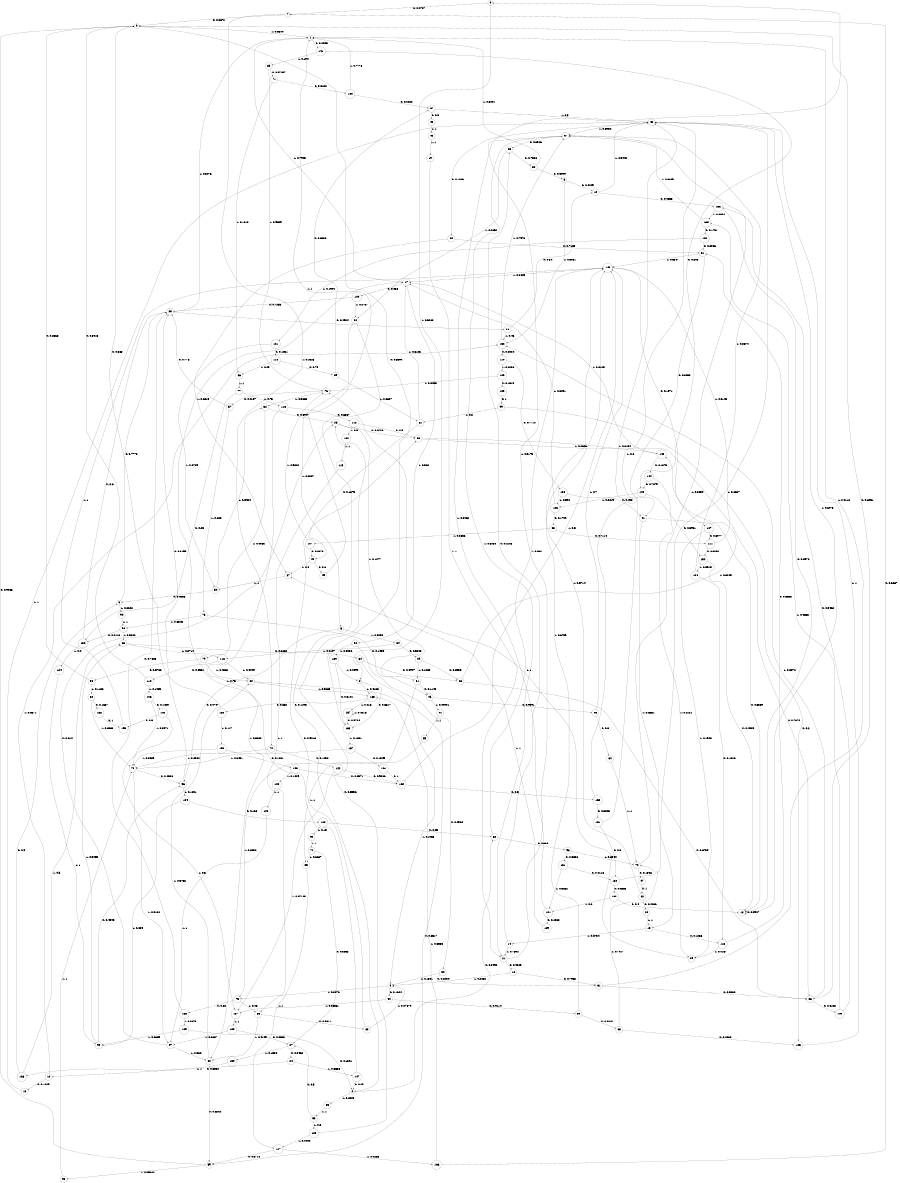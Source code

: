 digraph "ch2faceL11" {
size = "6,8.5";
ratio = "fill";
node [shape = circle];
node [fontsize = 24];
edge [fontsize = 24];
0 -> 7 [label = "0: 0.4737   "];
0 -> 8 [label = "1: 0.5263   "];
1 -> 141 [label = "0: 0.2055   "];
1 -> 17 [label = "1: 0.7945   "];
2 -> 62 [label = "0: 0.8492   "];
2 -> 88 [label = "1: 0.1508   "];
3 -> 10 [label = "0: 0.4049   "];
3 -> 132 [label = "1: 0.5951   "];
4 -> 44 [label = "0: 0.1624   "];
4 -> 75 [label = "1: 0.8376   "];
5 -> 56 [label = "0: 0.4747   "];
5 -> 34 [label = "1: 0.5253   "];
6 -> 23 [label = "0: 0.7778   "];
6 -> 90 [label = "1: 0.2222   "];
7 -> 9 [label = "0: 0.8672   "];
7 -> 72 [label = "1: 0.1328   "];
8 -> 163 [label = "0: 0.5817   "];
8 -> 165 [label = "1: 0.4183   "];
9 -> 33 [label = "0: 0.6451   "];
9 -> 1 [label = "1: 0.3549   "];
10 -> 153 [label = "0: 0.4558   "];
10 -> 42 [label = "1: 0.5442   "];
11 -> 10 [label = "0: 0.54     "];
11 -> 132 [label = "1: 0.46     "];
12 -> 13 [label = "0: 0.1429   "];
12 -> 132 [label = "1: 0.8571   "];
13 -> 42 [label = "1: 1        "];
14 -> 25 [label = "0: 0.2108   "];
14 -> 21 [label = "1: 0.7892   "];
15 -> 118 [label = "0: 0.1266   "];
15 -> 14 [label = "1: 0.8734   "];
16 -> 31 [label = "0: 0.7968   "];
16 -> 4 [label = "1: 0.2032   "];
17 -> 109 [label = "0: 0.438    "];
17 -> 22 [label = "1: 0.562    "];
18 -> 18 [label = "0: 0.3927   "];
18 -> 42 [label = "1: 0.6073   "];
19 -> 21 [label = "1: 1        "];
20 -> 15 [label = "1: 1        "];
21 -> 16 [label = "0: 0.4825   "];
21 -> 0 [label = "1: 0.5175   "];
22 -> 30 [label = "0: 0.4964   "];
22 -> 169 [label = "1: 0.5036   "];
23 -> 11 [label = "0: 0.4924   "];
23 -> 1 [label = "1: 0.5076   "];
24 -> 12 [label = "0: 0.6364   "];
24 -> 147 [label = "1: 0.3636   "];
25 -> 38 [label = "0: 0.7308   "];
25 -> 50 [label = "1: 0.2692   "];
26 -> 33 [label = "0: 0.6755   "];
26 -> 146 [label = "1: 0.3245   "];
27 -> 24 [label = "0: 0.8462   "];
27 -> 159 [label = "1: 0.1538   "];
28 -> 36 [label = "0: 0.8723   "];
28 -> 51 [label = "1: 0.1277   "];
29 -> 26 [label = "0: 0.8935   "];
29 -> 51 [label = "1: 0.1065   "];
30 -> 31 [label = "0: 0.8409   "];
30 -> 4 [label = "1: 0.1591   "];
31 -> 33 [label = "0: 0.5888   "];
31 -> 1 [label = "1: 0.4112   "];
32 -> 28 [label = "0: 0.5947   "];
32 -> 79 [label = "1: 0.4053   "];
33 -> 149 [label = "0: 0.6128   "];
33 -> 132 [label = "1: 0.3872   "];
34 -> 29 [label = "0: 0.5803   "];
34 -> 116 [label = "1: 0.4197   "];
35 -> 117 [label = "1: 1        "];
36 -> 33 [label = "0: 0.7674   "];
36 -> 146 [label = "1: 0.2326   "];
37 -> 25 [label = "0: 0.3946   "];
37 -> 21 [label = "1: 0.6054   "];
38 -> 3 [label = "0: 0.3999   "];
38 -> 1 [label = "1: 0.6001   "];
39 -> 67 [label = "0: 0.3333   "];
39 -> 81 [label = "1: 0.6667   "];
40 -> 20 [label = "0: 0.4286   "];
40 -> 145 [label = "1: 0.5714   "];
41 -> 18 [label = "0: 0.3339   "];
41 -> 15 [label = "1: 0.6661   "];
42 -> 82 [label = "0: 0.1046   "];
42 -> 37 [label = "1: 0.8954   "];
43 -> 19 [label = "1: 1        "];
44 -> 69 [label = "0: 0.9114   "];
44 -> 137 [label = "1: 0.08861  "];
45 -> 49 [label = "0: 0.6      "];
45 -> 87 [label = "1: 0.4      "];
46 -> 98 [label = "0: 0.9091   "];
46 -> 91 [label = "1: 0.09091  "];
47 -> 40 [label = "0: 1        "];
48 -> 43 [label = "1: 1        "];
49 -> 1 [label = "1: 1        "];
50 -> 2 [label = "0: 0.1193   "];
50 -> 5 [label = "1: 0.8807   "];
51 -> 46 [label = "0: 0.1148   "];
51 -> 75 [label = "1: 0.8852   "];
52 -> 168 [label = "0: 0.1667   "];
52 -> 78 [label = "1: 0.8333   "];
53 -> 27 [label = "0: 0.5      "];
53 -> 125 [label = "1: 0.5      "];
54 -> 6 [label = "0: 0.4536   "];
54 -> 32 [label = "1: 0.5464   "];
55 -> 35 [label = "1: 1        "];
56 -> 23 [label = "0: 0.8199   "];
56 -> 104 [label = "1: 0.1801   "];
57 -> 23 [label = "0: 0.775    "];
57 -> 73 [label = "1: 0.225    "];
58 -> 9 [label = "0: 0.8868   "];
58 -> 52 [label = "1: 0.1132   "];
59 -> 9 [label = "0: 0.9066   "];
59 -> 93 [label = "1: 0.09342  "];
60 -> 59 [label = "0: 0.6317   "];
60 -> 165 [label = "1: 0.3683   "];
61 -> 41 [label = "0: 0.3653   "];
61 -> 145 [label = "1: 0.6347   "];
62 -> 96 [label = "0: 0.368    "];
62 -> 145 [label = "1: 0.632    "];
63 -> 36 [label = "0: 0.9213   "];
63 -> 4 [label = "1: 0.07874  "];
64 -> 26 [label = "0: 0.8947   "];
64 -> 4 [label = "1: 0.1053   "];
65 -> 63 [label = "0: 0.5811   "];
65 -> 80 [label = "1: 0.4189   "];
66 -> 64 [label = "0: 0.6286   "];
66 -> 116 [label = "1: 0.3714   "];
67 -> 48 [label = "0: 0.5      "];
67 -> 42 [label = "1: 0.5      "];
68 -> 148 [label = "0: 0.2083   "];
68 -> 70 [label = "1: 0.7917   "];
69 -> 68 [label = "0: 0.3241   "];
69 -> 145 [label = "1: 0.6759   "];
70 -> 47 [label = "0: 0.1346   "];
70 -> 37 [label = "1: 0.8654   "];
71 -> 100 [label = "0: 0.8182   "];
71 -> 86 [label = "1: 0.1818   "];
72 -> 142 [label = "0: 0.1458   "];
72 -> 78 [label = "1: 0.8542   "];
73 -> 46 [label = "0: 0.1455   "];
73 -> 94 [label = "1: 0.8545   "];
74 -> 27 [label = "0: 0.3333   "];
74 -> 35 [label = "1: 0.6667   "];
75 -> 156 [label = "0: 0.52     "];
75 -> 65 [label = "1: 0.48     "];
76 -> 57 [label = "0: 0.4137   "];
76 -> 32 [label = "1: 0.5863   "];
77 -> 130 [label = "0: 0.25     "];
77 -> 113 [label = "1: 0.75     "];
78 -> 56 [label = "0: 0.4838   "];
78 -> 97 [label = "1: 0.5162   "];
79 -> 58 [label = "0: 0.5738   "];
79 -> 60 [label = "1: 0.4262   "];
80 -> 59 [label = "0: 0.6242   "];
80 -> 60 [label = "1: 0.3758   "];
81 -> 45 [label = "0: 0.1875   "];
81 -> 17 [label = "1: 0.8125   "];
82 -> 61 [label = "0: 0.7185   "];
82 -> 87 [label = "1: 0.2815   "];
83 -> 111 [label = "0: 0.7114   "];
83 -> 107 [label = "1: 0.2886   "];
84 -> 70 [label = "1: 1        "];
85 -> 71 [label = "0: 0.07407  "];
85 -> 76 [label = "1: 0.9259   "];
86 -> 77 [label = "1: 1        "];
87 -> 54 [label = "1: 1        "];
88 -> 53 [label = "1: 1        "];
89 -> 76 [label = "1: 1        "];
90 -> 94 [label = "1: 1        "];
91 -> 55 [label = "1: 1        "];
92 -> 74 [label = "1: 1        "];
93 -> 78 [label = "1: 1        "];
94 -> 130 [label = "0: 0.4118   "];
94 -> 66 [label = "1: 0.5882   "];
95 -> 56 [label = "0: 0.4545   "];
95 -> 66 [label = "1: 0.5455   "];
96 -> 131 [label = "0: 0.3656   "];
96 -> 70 [label = "1: 0.6344   "];
97 -> 28 [label = "0: 0.612    "];
97 -> 80 [label = "1: 0.388    "];
98 -> 84 [label = "0: 0.3      "];
98 -> 145 [label = "1: 0.7      "];
99 -> 148 [label = "0: 0.2      "];
99 -> 81 [label = "1: 0.8      "];
100 -> 67 [label = "0: 0.2222   "];
100 -> 1 [label = "1: 0.7778   "];
101 -> 129 [label = "0: 0.1538   "];
101 -> 37 [label = "1: 0.8462   "];
102 -> 155 [label = "0: 0.5      "];
102 -> 137 [label = "1: 0.5      "];
103 -> 99 [label = "0: 1        "];
104 -> 128 [label = "0: 0.166    "];
104 -> 95 [label = "1: 0.834    "];
105 -> 103 [label = "0: 0.1515   "];
105 -> 76 [label = "1: 0.8485   "];
106 -> 102 [label = "0: 0.1429   "];
106 -> 78 [label = "1: 0.8571   "];
107 -> 45 [label = "0: 0.0678   "];
107 -> 76 [label = "1: 0.9322   "];
108 -> 97 [label = "1: 1        "];
109 -> 23 [label = "0: 0.7263   "];
109 -> 50 [label = "1: 0.2737   "];
110 -> 9 [label = "0: 0.8915   "];
110 -> 106 [label = "1: 0.1085   "];
111 -> 154 [label = "0: 0.3852   "];
111 -> 145 [label = "1: 0.6148   "];
112 -> 36 [label = "0: 0.5      "];
112 -> 122 [label = "1: 0.5      "];
113 -> 112 [label = "0: 0.6667   "];
113 -> 80 [label = "1: 0.3333   "];
114 -> 39 [label = "0: 0.75     "];
114 -> 86 [label = "1: 0.25     "];
115 -> 65 [label = "1: 1        "];
116 -> 110 [label = "0: 0.5551   "];
116 -> 60 [label = "1: 0.4449   "];
117 -> 59 [label = "0: 0.5714   "];
117 -> 166 [label = "1: 0.4286   "];
118 -> 61 [label = "0: 0.5833   "];
118 -> 89 [label = "1: 0.4167   "];
119 -> 136 [label = "0: 0.7714   "];
119 -> 105 [label = "1: 0.2286   "];
120 -> 61 [label = "0: 0.8006   "];
120 -> 121 [label = "1: 0.1994   "];
121 -> 114 [label = "0: 0.1231   "];
121 -> 54 [label = "1: 0.8769   "];
122 -> 115 [label = "1: 1        "];
123 -> 108 [label = "1: 1        "];
124 -> 95 [label = "1: 1        "];
125 -> 28 [label = "0: 0.5556   "];
125 -> 117 [label = "1: 0.4444   "];
126 -> 83 [label = "0: 0.1709   "];
126 -> 17 [label = "1: 0.8291   "];
127 -> 111 [label = "0: 0.8077   "];
127 -> 89 [label = "1: 0.1923   "];
128 -> 62 [label = "0: 0.85     "];
128 -> 92 [label = "1: 0.15     "];
129 -> 87 [label = "1: 1        "];
130 -> 23 [label = "0: 0.6      "];
130 -> 124 [label = "1: 0.4      "];
131 -> 150 [label = "0: 0.4118   "];
131 -> 101 [label = "1: 0.5882   "];
132 -> 119 [label = "0: 0.2024   "];
132 -> 37 [label = "1: 0.7976   "];
133 -> 120 [label = "0: 0.1731   "];
133 -> 37 [label = "1: 0.8269   "];
134 -> 118 [label = "0: 0.1326   "];
134 -> 37 [label = "1: 0.8674   "];
135 -> 27 [label = "0: 0.3333   "];
135 -> 97 [label = "1: 0.6667   "];
136 -> 41 [label = "0: 0.408    "];
136 -> 126 [label = "1: 0.592    "];
137 -> 135 [label = "1: 1        "];
138 -> 6 [label = "0: 0.5      "];
138 -> 66 [label = "1: 0.5      "];
139 -> 2 [label = "0: 0.1391   "];
139 -> 95 [label = "1: 0.8609   "];
140 -> 154 [label = "0: 0.3981   "];
140 -> 126 [label = "1: 0.6019   "];
141 -> 140 [label = "0: 0.806    "];
141 -> 85 [label = "1: 0.194    "];
142 -> 160 [label = "0: 0.9286   "];
142 -> 137 [label = "1: 0.07143  "];
143 -> 160 [label = "0: 0.8571   "];
143 -> 123 [label = "1: 0.1429   "];
144 -> 140 [label = "0: 0.7879   "];
144 -> 89 [label = "1: 0.2121   "];
145 -> 127 [label = "0: 0.1571   "];
145 -> 17 [label = "1: 0.8429   "];
146 -> 144 [label = "0: 0.1875   "];
146 -> 17 [label = "1: 0.8125   "];
147 -> 2 [label = "0: 0.25     "];
147 -> 17 [label = "1: 0.75     "];
148 -> 42 [label = "1: 1        "];
149 -> 153 [label = "0: 0.5462   "];
149 -> 133 [label = "1: 0.4538   "];
150 -> 162 [label = "0: 0.3333   "];
150 -> 42 [label = "1: 0.6667   "];
151 -> 150 [label = "0: 0.8      "];
151 -> 42 [label = "1: 0.2      "];
152 -> 151 [label = "0: 0.3846   "];
152 -> 42 [label = "1: 0.6154   "];
153 -> 18 [label = "0: 0.3978   "];
153 -> 133 [label = "1: 0.6022   "];
154 -> 18 [label = "0: 0.4085   "];
154 -> 134 [label = "1: 0.5915   "];
155 -> 145 [label = "1: 1        "];
156 -> 23 [label = "0: 0.7625   "];
156 -> 139 [label = "1: 0.2375   "];
157 -> 161 [label = "0: 0.1549   "];
157 -> 78 [label = "1: 0.8451   "];
158 -> 143 [label = "0: 0.1461   "];
158 -> 78 [label = "1: 0.8539   "];
159 -> 138 [label = "1: 1        "];
160 -> 152 [label = "0: 0.5      "];
160 -> 145 [label = "1: 0.5      "];
161 -> 160 [label = "0: 1        "];
162 -> 18 [label = "0: 0.4      "];
162 -> 101 [label = "1: 0.6      "];
163 -> 9 [label = "0: 0.8699   "];
163 -> 157 [label = "1: 0.1301   "];
164 -> 9 [label = "0: 0.883    "];
164 -> 158 [label = "1: 0.117    "];
165 -> 164 [label = "0: 0.582    "];
165 -> 167 [label = "1: 0.418    "];
166 -> 7 [label = "0: 0.6667   "];
166 -> 165 [label = "1: 0.3333   "];
167 -> 163 [label = "0: 0.5784   "];
167 -> 167 [label = "1: 0.4216   "];
168 -> 155 [label = "0: 1        "];
169 -> 163 [label = "0: 0.5101   "];
169 -> 8 [label = "1: 0.4899   "];
}